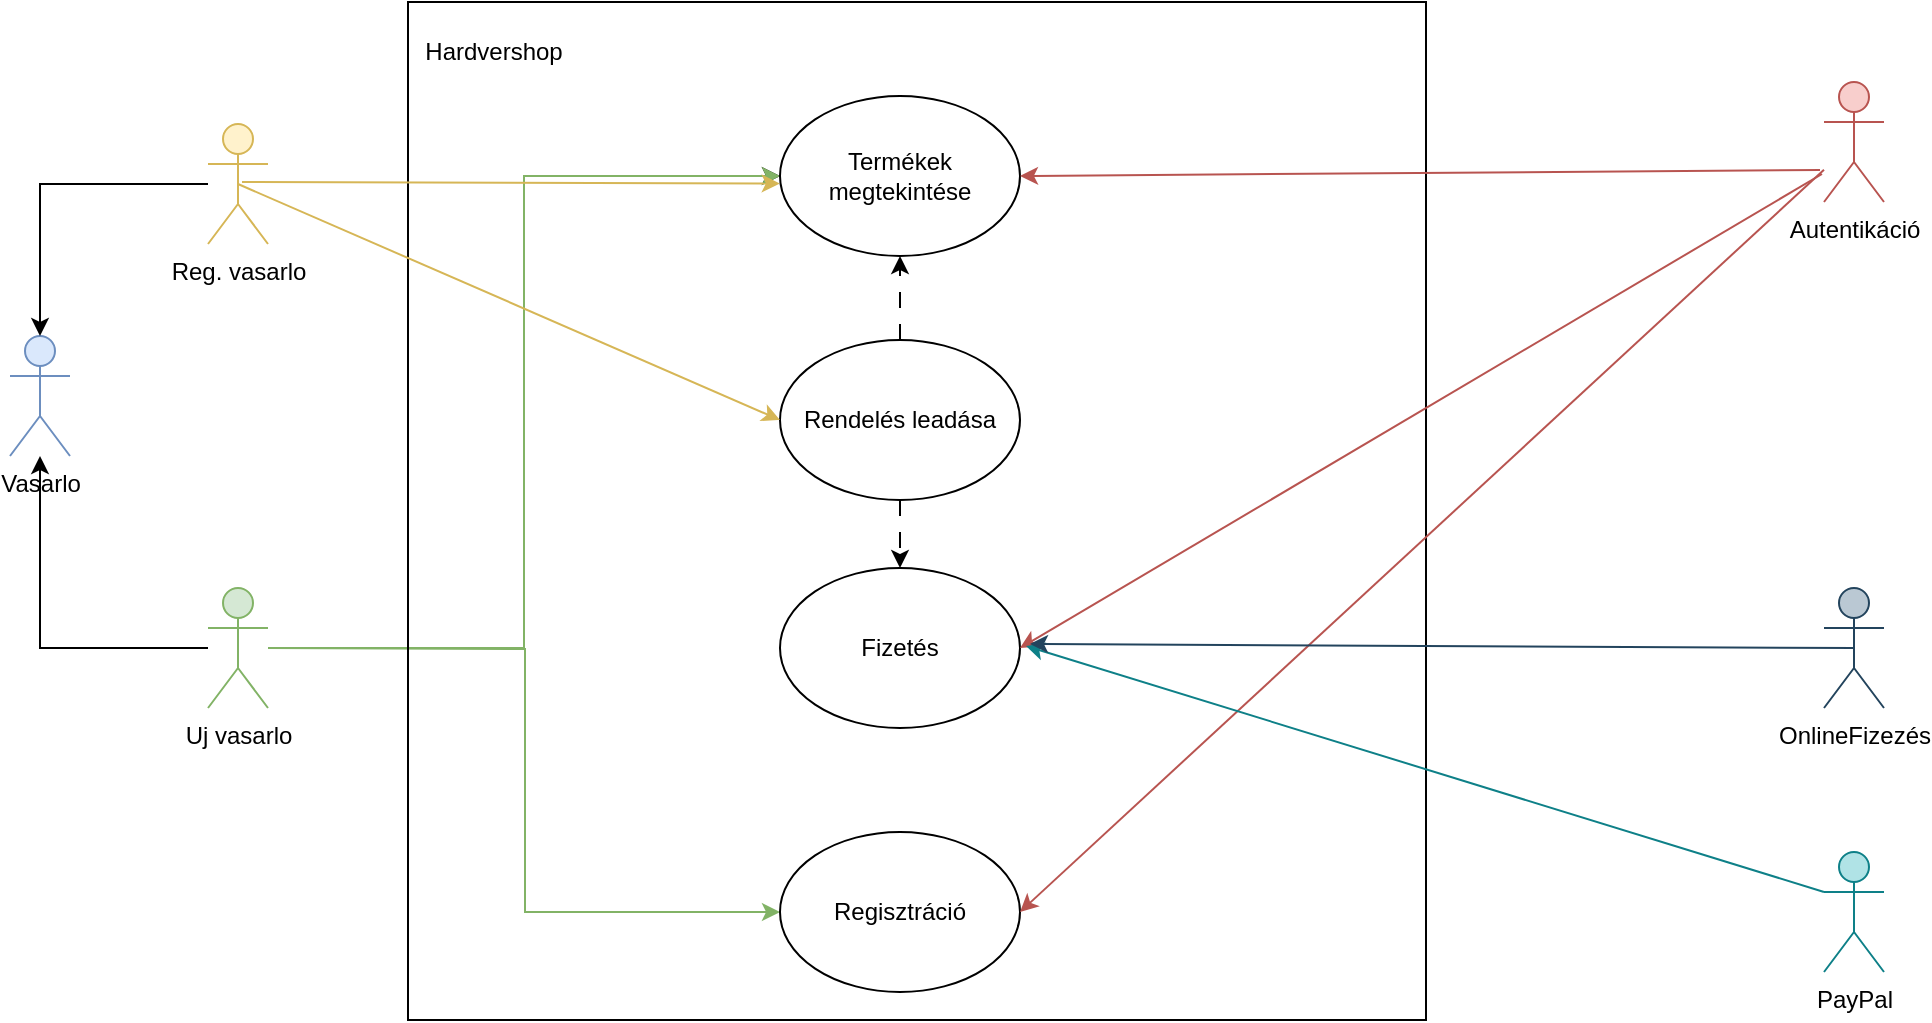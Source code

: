 <mxfile border="50" scale="3" compressed="false" locked="false" version="24.8.3">
  <diagram name="Blank" id="YmL12bMKpDGza6XwsDPr">
    <mxGraphModel dx="5256" dy="2484" grid="0" gridSize="10" guides="1" tooltips="1" connect="1" arrows="1" fold="1" page="0" pageScale="1" pageWidth="827" pageHeight="1169" background="none" math="1" shadow="0">
      <root>
        <mxCell id="X5NqExCQtvZxIxQ7pmgY-0" />
        <mxCell id="1" parent="X5NqExCQtvZxIxQ7pmgY-0" />
        <mxCell id="U-VP32xDcSpPoYDkkCGI-1" value="Reg. vasarlo" style="shape=umlActor;verticalLabelPosition=bottom;verticalAlign=top;html=1;outlineConnect=0;fillColor=#fff2cc;strokeColor=#d6b656;" vertex="1" parent="1">
          <mxGeometry x="-71" y="125" width="30" height="60" as="geometry" />
        </mxCell>
        <mxCell id="U-VP32xDcSpPoYDkkCGI-6" value="Vasarlo" style="shape=umlActor;verticalLabelPosition=bottom;verticalAlign=top;html=1;outlineConnect=0;fillColor=#dae8fc;strokeColor=#6c8ebf;" vertex="1" parent="1">
          <mxGeometry x="-170" y="231" width="30" height="60" as="geometry" />
        </mxCell>
        <mxCell id="U-VP32xDcSpPoYDkkCGI-14" style="edgeStyle=orthogonalEdgeStyle;rounded=0;orthogonalLoop=1;jettySize=auto;html=1;" edge="1" parent="1" source="U-VP32xDcSpPoYDkkCGI-7" target="U-VP32xDcSpPoYDkkCGI-6">
          <mxGeometry relative="1" as="geometry" />
        </mxCell>
        <mxCell id="U-VP32xDcSpPoYDkkCGI-16" style="edgeStyle=orthogonalEdgeStyle;rounded=0;orthogonalLoop=1;jettySize=auto;html=1;entryX=0;entryY=0.5;entryDx=0;entryDy=0;" edge="1" parent="1" source="U-VP32xDcSpPoYDkkCGI-7" target="U-VP32xDcSpPoYDkkCGI-10">
          <mxGeometry relative="1" as="geometry" />
        </mxCell>
        <mxCell id="U-VP32xDcSpPoYDkkCGI-17" style="edgeStyle=orthogonalEdgeStyle;rounded=0;orthogonalLoop=1;jettySize=auto;html=1;entryX=0;entryY=0.5;entryDx=0;entryDy=0;fillColor=#d5e8d4;strokeColor=#82b366;" edge="1" parent="1" source="U-VP32xDcSpPoYDkkCGI-7" target="U-VP32xDcSpPoYDkkCGI-10">
          <mxGeometry relative="1" as="geometry" />
        </mxCell>
        <mxCell id="U-VP32xDcSpPoYDkkCGI-18" style="edgeStyle=orthogonalEdgeStyle;rounded=0;orthogonalLoop=1;jettySize=auto;html=1;entryX=0;entryY=0.5;entryDx=0;entryDy=0;fillColor=#d5e8d4;strokeColor=#82b366;" edge="1" parent="1" target="U-VP32xDcSpPoYDkkCGI-13">
          <mxGeometry relative="1" as="geometry">
            <mxPoint x="-41" y="387" as="sourcePoint" />
          </mxGeometry>
        </mxCell>
        <mxCell id="U-VP32xDcSpPoYDkkCGI-7" value="Uj vasarlo" style="shape=umlActor;verticalLabelPosition=bottom;verticalAlign=top;html=1;outlineConnect=0;fillColor=#d5e8d4;strokeColor=#82b366;" vertex="1" parent="1">
          <mxGeometry x="-71" y="357" width="30" height="60" as="geometry" />
        </mxCell>
        <mxCell id="U-VP32xDcSpPoYDkkCGI-8" value="" style="whiteSpace=wrap;html=1;aspect=fixed;fillColor=none;rounded=0;imageAspect=0;" vertex="1" parent="1">
          <mxGeometry x="29" y="64" width="509" height="509" as="geometry" />
        </mxCell>
        <mxCell id="U-VP32xDcSpPoYDkkCGI-9" value="Hardvershop" style="text;html=1;align=center;verticalAlign=middle;whiteSpace=wrap;rounded=0;" vertex="1" parent="1">
          <mxGeometry x="42" y="74" width="60" height="30" as="geometry" />
        </mxCell>
        <mxCell id="U-VP32xDcSpPoYDkkCGI-10" value="Termékek megtekintése" style="ellipse;whiteSpace=wrap;html=1;" vertex="1" parent="1">
          <mxGeometry x="215" y="111" width="120" height="80" as="geometry" />
        </mxCell>
        <mxCell id="U-VP32xDcSpPoYDkkCGI-11" value="Rendelés leadása" style="ellipse;whiteSpace=wrap;html=1;" vertex="1" parent="1">
          <mxGeometry x="215" y="233" width="120" height="80" as="geometry" />
        </mxCell>
        <mxCell id="U-VP32xDcSpPoYDkkCGI-12" value="Fizetés" style="ellipse;whiteSpace=wrap;html=1;" vertex="1" parent="1">
          <mxGeometry x="215" y="347" width="120" height="80" as="geometry" />
        </mxCell>
        <mxCell id="U-VP32xDcSpPoYDkkCGI-13" value="Regisztráció" style="ellipse;whiteSpace=wrap;html=1;" vertex="1" parent="1">
          <mxGeometry x="215" y="479" width="120" height="80" as="geometry" />
        </mxCell>
        <mxCell id="U-VP32xDcSpPoYDkkCGI-15" style="edgeStyle=orthogonalEdgeStyle;rounded=0;orthogonalLoop=1;jettySize=auto;html=1;entryX=0.5;entryY=0;entryDx=0;entryDy=0;entryPerimeter=0;" edge="1" parent="1" source="U-VP32xDcSpPoYDkkCGI-1" target="U-VP32xDcSpPoYDkkCGI-6">
          <mxGeometry relative="1" as="geometry" />
        </mxCell>
        <mxCell id="U-VP32xDcSpPoYDkkCGI-20" value="" style="endArrow=classic;html=1;rounded=0;entryX=0;entryY=0.5;entryDx=0;entryDy=0;exitX=0.5;exitY=0.5;exitDx=0;exitDy=0;exitPerimeter=0;fillColor=#fff2cc;strokeColor=#d6b656;" edge="1" parent="1" source="U-VP32xDcSpPoYDkkCGI-1" target="U-VP32xDcSpPoYDkkCGI-11">
          <mxGeometry width="50" height="50" relative="1" as="geometry">
            <mxPoint x="388" y="375" as="sourcePoint" />
            <mxPoint x="438" y="325" as="targetPoint" />
          </mxGeometry>
        </mxCell>
        <mxCell id="U-VP32xDcSpPoYDkkCGI-21" value="" style="endArrow=classic;html=1;rounded=0;entryX=-0.001;entryY=0.547;entryDx=0;entryDy=0;fillColor=#fff2cc;strokeColor=#d6b656;entryPerimeter=0;" edge="1" parent="1" target="U-VP32xDcSpPoYDkkCGI-10">
          <mxGeometry width="50" height="50" relative="1" as="geometry">
            <mxPoint x="-54" y="154" as="sourcePoint" />
            <mxPoint x="225" y="283" as="targetPoint" />
          </mxGeometry>
        </mxCell>
        <mxCell id="U-VP32xDcSpPoYDkkCGI-23" value="" style="endArrow=classic;html=1;rounded=0;entryX=0.5;entryY=1;entryDx=0;entryDy=0;exitX=0.5;exitY=0;exitDx=0;exitDy=0;dashed=1;dashPattern=8 8;" edge="1" parent="1" source="U-VP32xDcSpPoYDkkCGI-11" target="U-VP32xDcSpPoYDkkCGI-10">
          <mxGeometry width="50" height="50" relative="1" as="geometry">
            <mxPoint x="291" y="259" as="sourcePoint" />
            <mxPoint x="341" y="209" as="targetPoint" />
          </mxGeometry>
        </mxCell>
        <mxCell id="U-VP32xDcSpPoYDkkCGI-24" value="" style="endArrow=classic;html=1;rounded=0;entryX=0.5;entryY=0;entryDx=0;entryDy=0;exitX=0.5;exitY=1;exitDx=0;exitDy=0;dashed=1;dashPattern=8 8;" edge="1" parent="1" source="U-VP32xDcSpPoYDkkCGI-11" target="U-VP32xDcSpPoYDkkCGI-12">
          <mxGeometry width="50" height="50" relative="1" as="geometry">
            <mxPoint x="321" y="355" as="sourcePoint" />
            <mxPoint x="321" y="313" as="targetPoint" />
          </mxGeometry>
        </mxCell>
        <mxCell id="U-VP32xDcSpPoYDkkCGI-25" value="Autentikáció" style="shape=umlActor;verticalLabelPosition=bottom;verticalAlign=top;html=1;outlineConnect=0;fillColor=#f8cecc;strokeColor=#b85450;" vertex="1" parent="1">
          <mxGeometry x="737" y="104" width="30" height="60" as="geometry" />
        </mxCell>
        <mxCell id="U-VP32xDcSpPoYDkkCGI-26" value="" style="endArrow=classic;html=1;rounded=0;entryX=1;entryY=0.5;entryDx=0;entryDy=0;fillColor=#f8cecc;strokeColor=#b85450;" edge="1" parent="1" source="U-VP32xDcSpPoYDkkCGI-25" target="U-VP32xDcSpPoYDkkCGI-13">
          <mxGeometry width="50" height="50" relative="1" as="geometry">
            <mxPoint x="587" y="336" as="sourcePoint" />
            <mxPoint x="637" y="286" as="targetPoint" />
          </mxGeometry>
        </mxCell>
        <mxCell id="U-VP32xDcSpPoYDkkCGI-27" value="" style="endArrow=classic;html=1;rounded=0;entryX=1;entryY=0.5;entryDx=0;entryDy=0;fillColor=#f8cecc;strokeColor=#b85450;" edge="1" parent="1" target="U-VP32xDcSpPoYDkkCGI-10">
          <mxGeometry width="50" height="50" relative="1" as="geometry">
            <mxPoint x="735" y="148" as="sourcePoint" />
            <mxPoint x="345" y="529" as="targetPoint" />
          </mxGeometry>
        </mxCell>
        <mxCell id="U-VP32xDcSpPoYDkkCGI-28" value="" style="endArrow=classic;html=1;rounded=0;entryX=1;entryY=0.5;entryDx=0;entryDy=0;fillColor=#f8cecc;strokeColor=#b85450;" edge="1" parent="1" target="U-VP32xDcSpPoYDkkCGI-12">
          <mxGeometry width="50" height="50" relative="1" as="geometry">
            <mxPoint x="736" y="150" as="sourcePoint" />
            <mxPoint x="297" y="214" as="targetPoint" />
          </mxGeometry>
        </mxCell>
        <mxCell id="U-VP32xDcSpPoYDkkCGI-29" value="OnlineFizezés" style="shape=umlActor;verticalLabelPosition=bottom;verticalAlign=top;html=1;outlineConnect=0;fillColor=#bac8d3;strokeColor=#23445d;" vertex="1" parent="1">
          <mxGeometry x="737" y="357" width="30" height="60" as="geometry" />
        </mxCell>
        <mxCell id="U-VP32xDcSpPoYDkkCGI-30" value="PayPal" style="shape=umlActor;verticalLabelPosition=bottom;verticalAlign=top;html=1;outlineConnect=0;fillColor=#b0e3e6;strokeColor=#0e8088;" vertex="1" parent="1">
          <mxGeometry x="737" y="489" width="30" height="60" as="geometry" />
        </mxCell>
        <mxCell id="U-VP32xDcSpPoYDkkCGI-31" value="" style="endArrow=classic;html=1;rounded=0;fillColor=#b0e3e6;strokeColor=#0e8088;exitX=0;exitY=0.333;exitDx=0;exitDy=0;exitPerimeter=0;" edge="1" parent="1" source="U-VP32xDcSpPoYDkkCGI-30">
          <mxGeometry width="50" height="50" relative="1" as="geometry">
            <mxPoint x="762" y="202" as="sourcePoint" />
            <mxPoint x="338" y="386" as="targetPoint" />
          </mxGeometry>
        </mxCell>
        <mxCell id="U-VP32xDcSpPoYDkkCGI-32" value="" style="endArrow=classic;html=1;rounded=0;fillColor=#bac8d3;strokeColor=#23445d;exitX=0.5;exitY=0.5;exitDx=0;exitDy=0;exitPerimeter=0;" edge="1" parent="1" source="U-VP32xDcSpPoYDkkCGI-29">
          <mxGeometry width="50" height="50" relative="1" as="geometry">
            <mxPoint x="730" y="405" as="sourcePoint" />
            <mxPoint x="340" y="385" as="targetPoint" />
          </mxGeometry>
        </mxCell>
      </root>
    </mxGraphModel>
  </diagram>
</mxfile>
